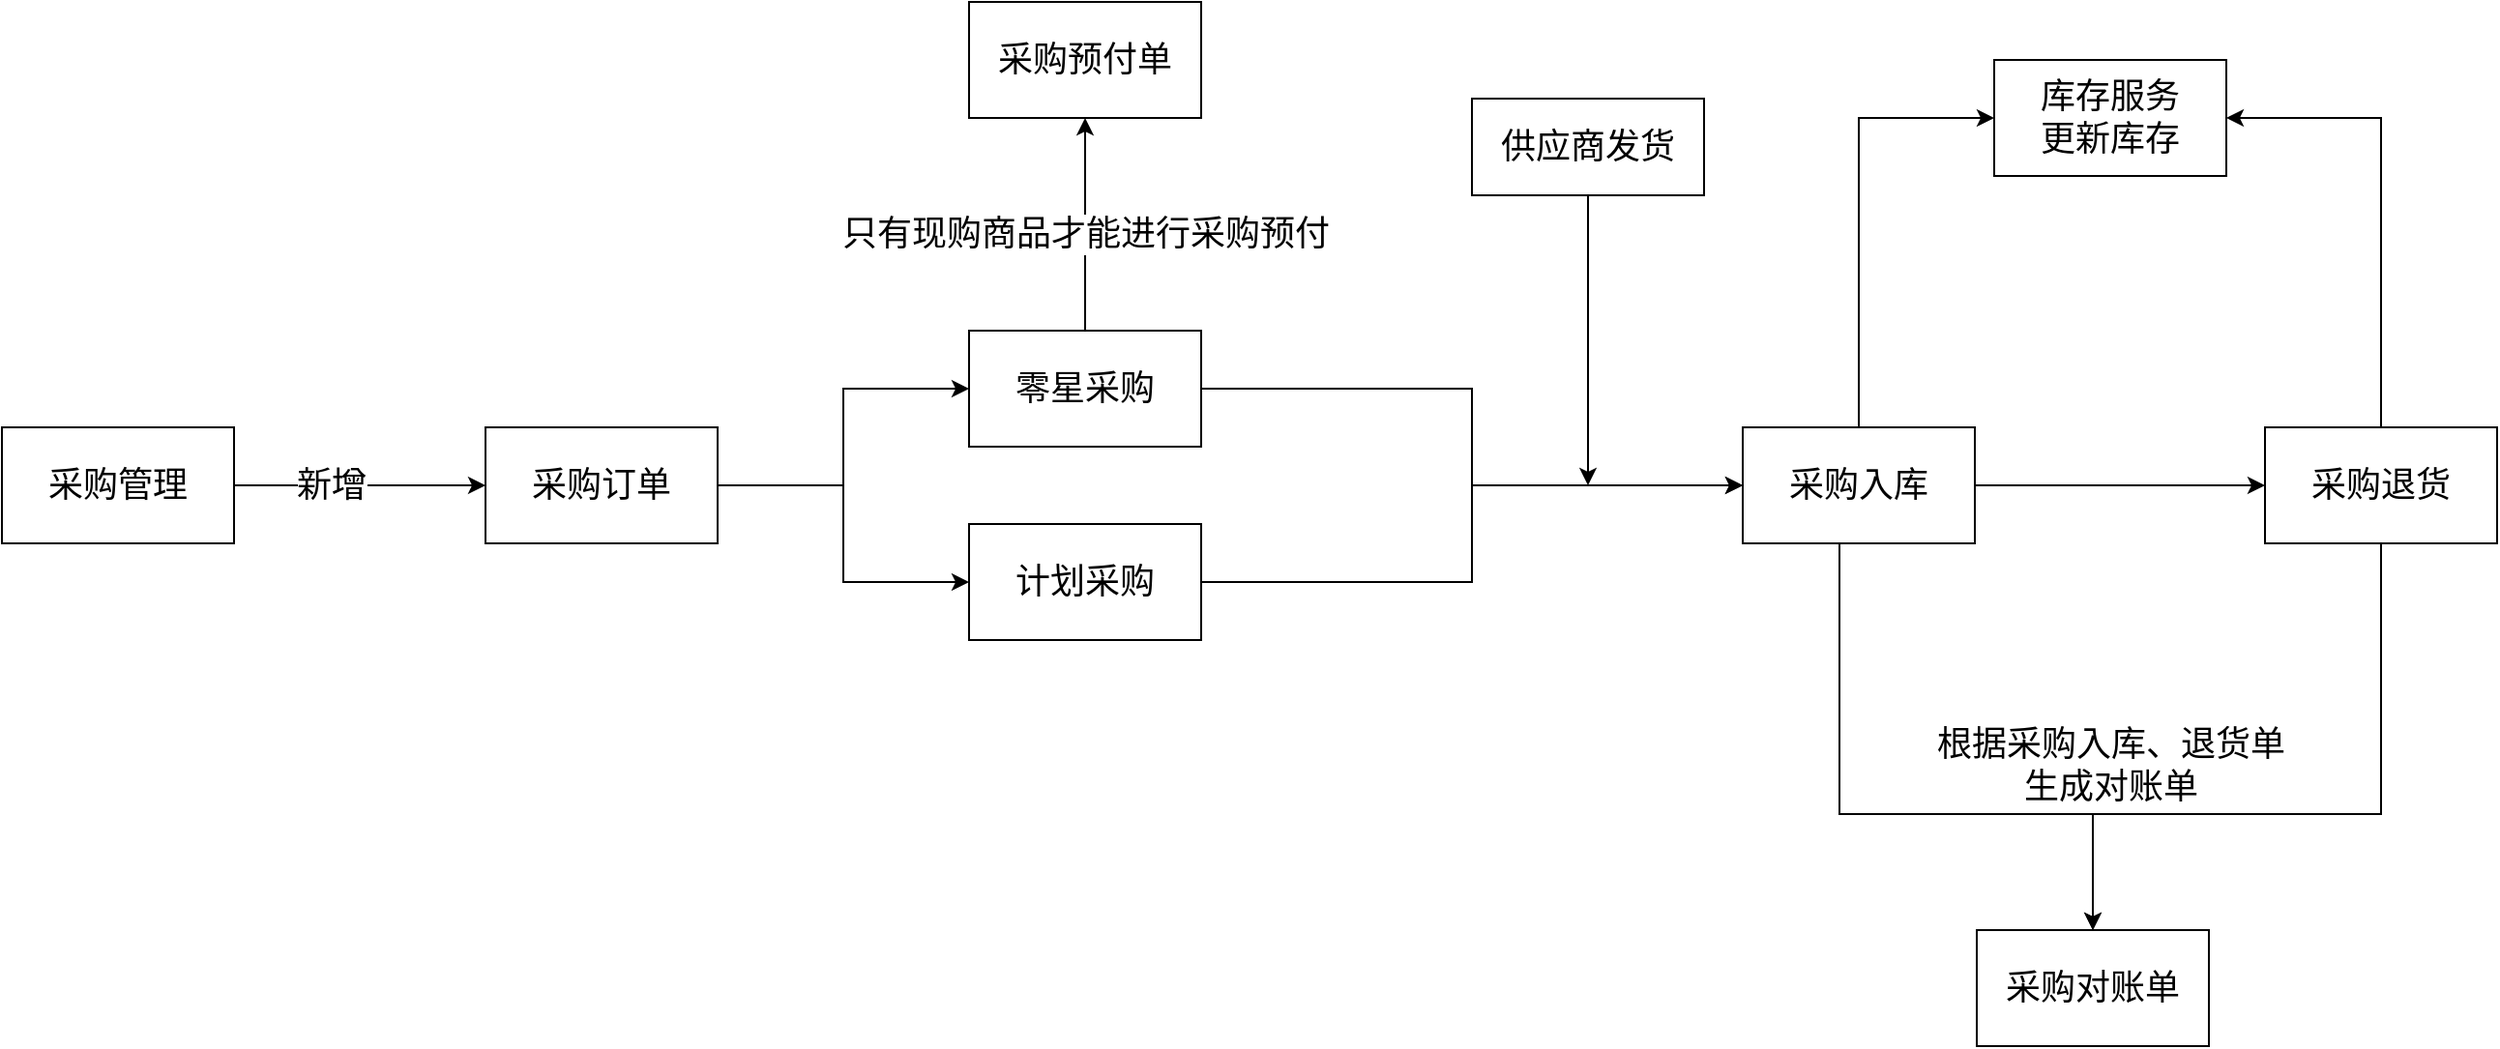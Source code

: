 <mxfile version="16.5.6" type="github">
  <diagram id="r_oDA48Beyb5aW0bg5-b" name="第 1 页">
    <mxGraphModel dx="1422" dy="762" grid="1" gridSize="10" guides="1" tooltips="1" connect="1" arrows="1" fold="1" page="1" pageScale="1" pageWidth="827" pageHeight="1169" math="0" shadow="0">
      <root>
        <mxCell id="0" />
        <mxCell id="1" parent="0" />
        <mxCell id="2rhxEFoWDrhF9qIGfpkR-3" value="" style="edgeStyle=orthogonalEdgeStyle;rounded=0;orthogonalLoop=1;jettySize=auto;html=1;fontSize=18;" edge="1" parent="1" source="2rhxEFoWDrhF9qIGfpkR-1" target="2rhxEFoWDrhF9qIGfpkR-2">
          <mxGeometry relative="1" as="geometry" />
        </mxCell>
        <mxCell id="2rhxEFoWDrhF9qIGfpkR-4" value="新增" style="edgeLabel;html=1;align=center;verticalAlign=middle;resizable=0;points=[];fontSize=18;" vertex="1" connectable="0" parent="2rhxEFoWDrhF9qIGfpkR-3">
          <mxGeometry x="-0.231" relative="1" as="geometry">
            <mxPoint as="offset" />
          </mxGeometry>
        </mxCell>
        <mxCell id="2rhxEFoWDrhF9qIGfpkR-1" value="采购管理" style="rounded=0;whiteSpace=wrap;html=1;fontSize=18;" vertex="1" parent="1">
          <mxGeometry x="100" y="220" width="120" height="60" as="geometry" />
        </mxCell>
        <mxCell id="2rhxEFoWDrhF9qIGfpkR-13" style="edgeStyle=orthogonalEdgeStyle;rounded=0;orthogonalLoop=1;jettySize=auto;html=1;entryX=0;entryY=0.5;entryDx=0;entryDy=0;fontSize=18;" edge="1" parent="1" source="2rhxEFoWDrhF9qIGfpkR-2" target="2rhxEFoWDrhF9qIGfpkR-7">
          <mxGeometry relative="1" as="geometry" />
        </mxCell>
        <mxCell id="2rhxEFoWDrhF9qIGfpkR-14" style="edgeStyle=orthogonalEdgeStyle;rounded=0;orthogonalLoop=1;jettySize=auto;html=1;entryX=0;entryY=0.5;entryDx=0;entryDy=0;fontSize=18;" edge="1" parent="1" source="2rhxEFoWDrhF9qIGfpkR-2" target="2rhxEFoWDrhF9qIGfpkR-5">
          <mxGeometry relative="1" as="geometry" />
        </mxCell>
        <mxCell id="2rhxEFoWDrhF9qIGfpkR-2" value="采购订单" style="rounded=0;whiteSpace=wrap;html=1;fontSize=18;" vertex="1" parent="1">
          <mxGeometry x="350" y="220" width="120" height="60" as="geometry" />
        </mxCell>
        <mxCell id="2rhxEFoWDrhF9qIGfpkR-17" style="edgeStyle=orthogonalEdgeStyle;rounded=0;orthogonalLoop=1;jettySize=auto;html=1;entryX=0;entryY=0.5;entryDx=0;entryDy=0;fontSize=18;" edge="1" parent="1" source="2rhxEFoWDrhF9qIGfpkR-5" target="2rhxEFoWDrhF9qIGfpkR-15">
          <mxGeometry relative="1" as="geometry" />
        </mxCell>
        <mxCell id="2rhxEFoWDrhF9qIGfpkR-5" value="计划采购" style="whiteSpace=wrap;html=1;rounded=0;fontSize=18;" vertex="1" parent="1">
          <mxGeometry x="600" y="270" width="120" height="60" as="geometry" />
        </mxCell>
        <mxCell id="2rhxEFoWDrhF9qIGfpkR-16" style="edgeStyle=orthogonalEdgeStyle;rounded=0;orthogonalLoop=1;jettySize=auto;html=1;entryX=0;entryY=0.5;entryDx=0;entryDy=0;fontSize=18;" edge="1" parent="1" source="2rhxEFoWDrhF9qIGfpkR-7" target="2rhxEFoWDrhF9qIGfpkR-15">
          <mxGeometry relative="1" as="geometry" />
        </mxCell>
        <mxCell id="2rhxEFoWDrhF9qIGfpkR-26" value="" style="edgeStyle=orthogonalEdgeStyle;rounded=0;orthogonalLoop=1;jettySize=auto;html=1;fontSize=18;" edge="1" parent="1" source="2rhxEFoWDrhF9qIGfpkR-7" target="2rhxEFoWDrhF9qIGfpkR-25">
          <mxGeometry relative="1" as="geometry">
            <Array as="points">
              <mxPoint x="660" y="130" />
              <mxPoint x="660" y="130" />
            </Array>
          </mxGeometry>
        </mxCell>
        <mxCell id="2rhxEFoWDrhF9qIGfpkR-27" value="只有现购商品才能进行采购预付" style="edgeLabel;html=1;align=center;verticalAlign=middle;resizable=0;points=[];fontSize=18;" vertex="1" connectable="0" parent="2rhxEFoWDrhF9qIGfpkR-26">
          <mxGeometry x="-0.292" y="3" relative="1" as="geometry">
            <mxPoint x="3" y="-11" as="offset" />
          </mxGeometry>
        </mxCell>
        <mxCell id="2rhxEFoWDrhF9qIGfpkR-7" value="零星采购" style="whiteSpace=wrap;html=1;rounded=0;fontSize=18;" vertex="1" parent="1">
          <mxGeometry x="600" y="170" width="120" height="60" as="geometry" />
        </mxCell>
        <mxCell id="2rhxEFoWDrhF9qIGfpkR-20" style="edgeStyle=orthogonalEdgeStyle;rounded=0;orthogonalLoop=1;jettySize=auto;html=1;fontSize=18;" edge="1" parent="1" source="2rhxEFoWDrhF9qIGfpkR-15" target="2rhxEFoWDrhF9qIGfpkR-19">
          <mxGeometry relative="1" as="geometry" />
        </mxCell>
        <mxCell id="2rhxEFoWDrhF9qIGfpkR-30" style="edgeStyle=orthogonalEdgeStyle;rounded=0;orthogonalLoop=1;jettySize=auto;html=1;entryX=0;entryY=0.5;entryDx=0;entryDy=0;fontSize=18;" edge="1" parent="1" source="2rhxEFoWDrhF9qIGfpkR-15" target="2rhxEFoWDrhF9qIGfpkR-28">
          <mxGeometry relative="1" as="geometry">
            <Array as="points">
              <mxPoint x="1060" y="60" />
            </Array>
          </mxGeometry>
        </mxCell>
        <mxCell id="2rhxEFoWDrhF9qIGfpkR-33" style="edgeStyle=orthogonalEdgeStyle;rounded=0;orthogonalLoop=1;jettySize=auto;html=1;fontSize=18;" edge="1" parent="1" source="2rhxEFoWDrhF9qIGfpkR-15" target="2rhxEFoWDrhF9qIGfpkR-32">
          <mxGeometry relative="1" as="geometry">
            <Array as="points">
              <mxPoint x="1050" y="420" />
            </Array>
          </mxGeometry>
        </mxCell>
        <mxCell id="2rhxEFoWDrhF9qIGfpkR-15" value="采购入库" style="rounded=0;whiteSpace=wrap;html=1;fontSize=18;" vertex="1" parent="1">
          <mxGeometry x="1000" y="220" width="120" height="60" as="geometry" />
        </mxCell>
        <mxCell id="2rhxEFoWDrhF9qIGfpkR-31" style="edgeStyle=orthogonalEdgeStyle;rounded=0;orthogonalLoop=1;jettySize=auto;html=1;entryX=1;entryY=0.5;entryDx=0;entryDy=0;fontSize=18;" edge="1" parent="1" source="2rhxEFoWDrhF9qIGfpkR-19" target="2rhxEFoWDrhF9qIGfpkR-28">
          <mxGeometry relative="1" as="geometry">
            <Array as="points">
              <mxPoint x="1330" y="60" />
            </Array>
          </mxGeometry>
        </mxCell>
        <mxCell id="2rhxEFoWDrhF9qIGfpkR-34" style="edgeStyle=orthogonalEdgeStyle;rounded=0;orthogonalLoop=1;jettySize=auto;html=1;entryX=0.5;entryY=0;entryDx=0;entryDy=0;fontSize=18;" edge="1" parent="1" source="2rhxEFoWDrhF9qIGfpkR-19" target="2rhxEFoWDrhF9qIGfpkR-32">
          <mxGeometry relative="1" as="geometry">
            <Array as="points">
              <mxPoint x="1330" y="420" />
              <mxPoint x="1181" y="420" />
            </Array>
          </mxGeometry>
        </mxCell>
        <mxCell id="2rhxEFoWDrhF9qIGfpkR-19" value="采购退货" style="rounded=0;whiteSpace=wrap;html=1;fontSize=18;" vertex="1" parent="1">
          <mxGeometry x="1270" y="220" width="120" height="60" as="geometry" />
        </mxCell>
        <mxCell id="2rhxEFoWDrhF9qIGfpkR-24" style="edgeStyle=orthogonalEdgeStyle;rounded=0;orthogonalLoop=1;jettySize=auto;html=1;fontSize=18;" edge="1" parent="1" source="2rhxEFoWDrhF9qIGfpkR-21">
          <mxGeometry relative="1" as="geometry">
            <mxPoint x="920" y="250" as="targetPoint" />
          </mxGeometry>
        </mxCell>
        <mxCell id="2rhxEFoWDrhF9qIGfpkR-21" value="供应商发货" style="rounded=0;whiteSpace=wrap;html=1;fontSize=18;" vertex="1" parent="1">
          <mxGeometry x="860" y="50" width="120" height="50" as="geometry" />
        </mxCell>
        <mxCell id="2rhxEFoWDrhF9qIGfpkR-25" value="采购预付单" style="whiteSpace=wrap;html=1;fontSize=18;rounded=0;" vertex="1" parent="1">
          <mxGeometry x="600" width="120" height="60" as="geometry" />
        </mxCell>
        <mxCell id="2rhxEFoWDrhF9qIGfpkR-28" value="库存服务&lt;br&gt;更新库存" style="rounded=0;whiteSpace=wrap;html=1;fontSize=18;" vertex="1" parent="1">
          <mxGeometry x="1130" y="30" width="120" height="60" as="geometry" />
        </mxCell>
        <mxCell id="2rhxEFoWDrhF9qIGfpkR-32" value="采购对账单" style="rounded=0;whiteSpace=wrap;html=1;fontSize=18;" vertex="1" parent="1">
          <mxGeometry x="1121" y="480" width="120" height="60" as="geometry" />
        </mxCell>
        <mxCell id="2rhxEFoWDrhF9qIGfpkR-35" value="根据采购入库、退货单生成对账单" style="text;html=1;strokeColor=none;fillColor=none;align=center;verticalAlign=middle;whiteSpace=wrap;rounded=0;fontSize=18;" vertex="1" parent="1">
          <mxGeometry x="1090.5" y="380" width="199" height="30" as="geometry" />
        </mxCell>
      </root>
    </mxGraphModel>
  </diagram>
</mxfile>

